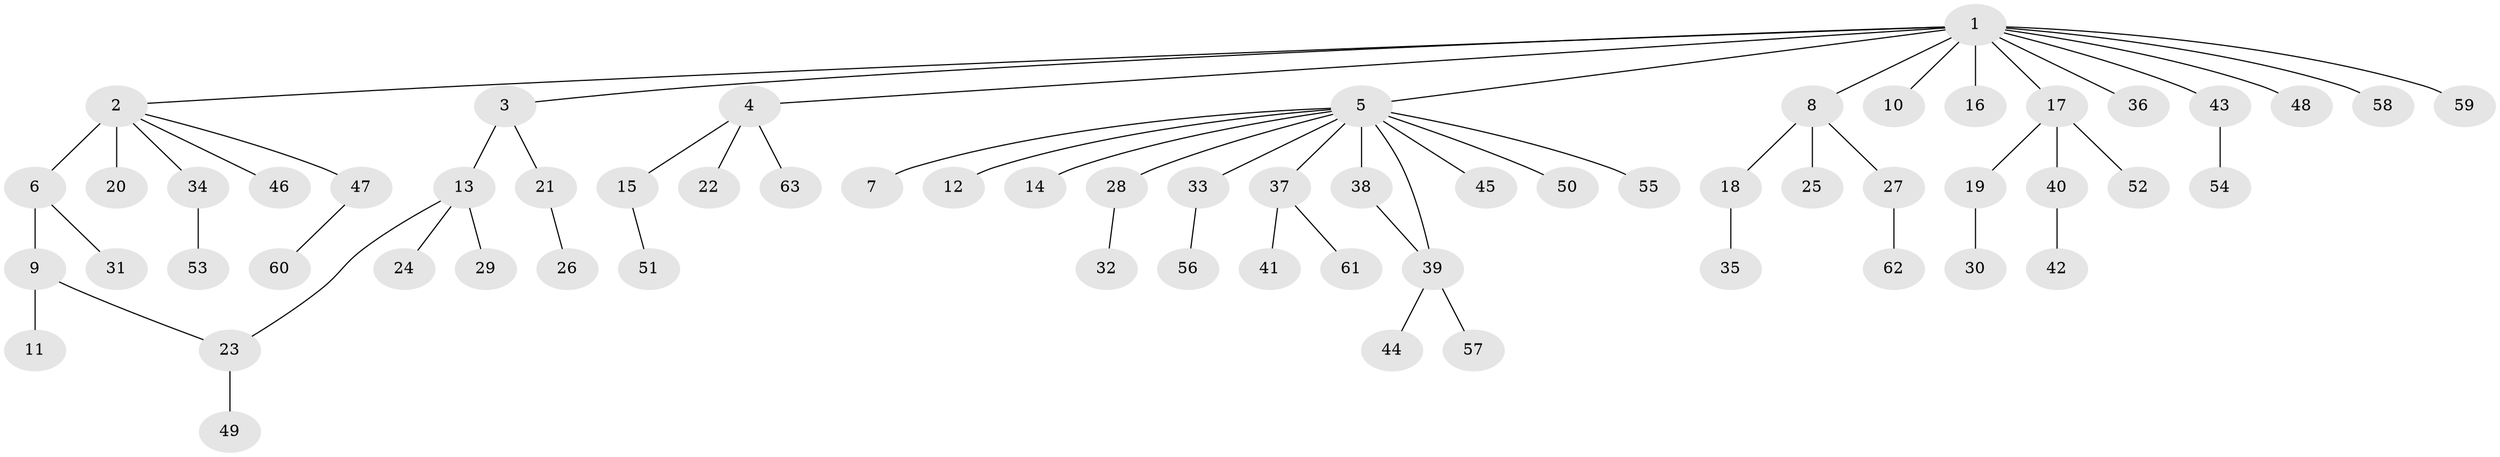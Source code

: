 // original degree distribution, {14: 0.007936507936507936, 10: 0.007936507936507936, 3: 0.09523809523809523, 5: 0.015873015873015872, 24: 0.007936507936507936, 2: 0.16666666666666666, 4: 0.023809523809523808, 7: 0.007936507936507936, 6: 0.023809523809523808, 1: 0.6428571428571429}
// Generated by graph-tools (version 1.1) at 2025/35/03/09/25 02:35:25]
// undirected, 63 vertices, 64 edges
graph export_dot {
graph [start="1"]
  node [color=gray90,style=filled];
  1;
  2;
  3;
  4;
  5;
  6;
  7;
  8;
  9;
  10;
  11;
  12;
  13;
  14;
  15;
  16;
  17;
  18;
  19;
  20;
  21;
  22;
  23;
  24;
  25;
  26;
  27;
  28;
  29;
  30;
  31;
  32;
  33;
  34;
  35;
  36;
  37;
  38;
  39;
  40;
  41;
  42;
  43;
  44;
  45;
  46;
  47;
  48;
  49;
  50;
  51;
  52;
  53;
  54;
  55;
  56;
  57;
  58;
  59;
  60;
  61;
  62;
  63;
  1 -- 2 [weight=1.0];
  1 -- 3 [weight=1.0];
  1 -- 4 [weight=1.0];
  1 -- 5 [weight=1.0];
  1 -- 8 [weight=1.0];
  1 -- 10 [weight=1.0];
  1 -- 16 [weight=1.0];
  1 -- 17 [weight=1.0];
  1 -- 36 [weight=1.0];
  1 -- 43 [weight=1.0];
  1 -- 48 [weight=1.0];
  1 -- 58 [weight=1.0];
  1 -- 59 [weight=1.0];
  2 -- 6 [weight=1.0];
  2 -- 20 [weight=4.0];
  2 -- 34 [weight=1.0];
  2 -- 46 [weight=1.0];
  2 -- 47 [weight=1.0];
  3 -- 13 [weight=2.0];
  3 -- 21 [weight=1.0];
  4 -- 15 [weight=1.0];
  4 -- 22 [weight=1.0];
  4 -- 63 [weight=1.0];
  5 -- 7 [weight=1.0];
  5 -- 12 [weight=1.0];
  5 -- 14 [weight=1.0];
  5 -- 28 [weight=1.0];
  5 -- 33 [weight=1.0];
  5 -- 37 [weight=1.0];
  5 -- 38 [weight=12.0];
  5 -- 39 [weight=1.0];
  5 -- 45 [weight=1.0];
  5 -- 50 [weight=1.0];
  5 -- 55 [weight=1.0];
  6 -- 9 [weight=4.0];
  6 -- 31 [weight=1.0];
  8 -- 18 [weight=1.0];
  8 -- 25 [weight=2.0];
  8 -- 27 [weight=1.0];
  9 -- 11 [weight=1.0];
  9 -- 23 [weight=1.0];
  13 -- 23 [weight=1.0];
  13 -- 24 [weight=1.0];
  13 -- 29 [weight=1.0];
  15 -- 51 [weight=1.0];
  17 -- 19 [weight=1.0];
  17 -- 40 [weight=1.0];
  17 -- 52 [weight=2.0];
  18 -- 35 [weight=1.0];
  19 -- 30 [weight=2.0];
  21 -- 26 [weight=1.0];
  23 -- 49 [weight=3.0];
  27 -- 62 [weight=1.0];
  28 -- 32 [weight=1.0];
  33 -- 56 [weight=1.0];
  34 -- 53 [weight=1.0];
  37 -- 41 [weight=1.0];
  37 -- 61 [weight=1.0];
  38 -- 39 [weight=1.0];
  39 -- 44 [weight=1.0];
  39 -- 57 [weight=1.0];
  40 -- 42 [weight=1.0];
  43 -- 54 [weight=1.0];
  47 -- 60 [weight=1.0];
}
